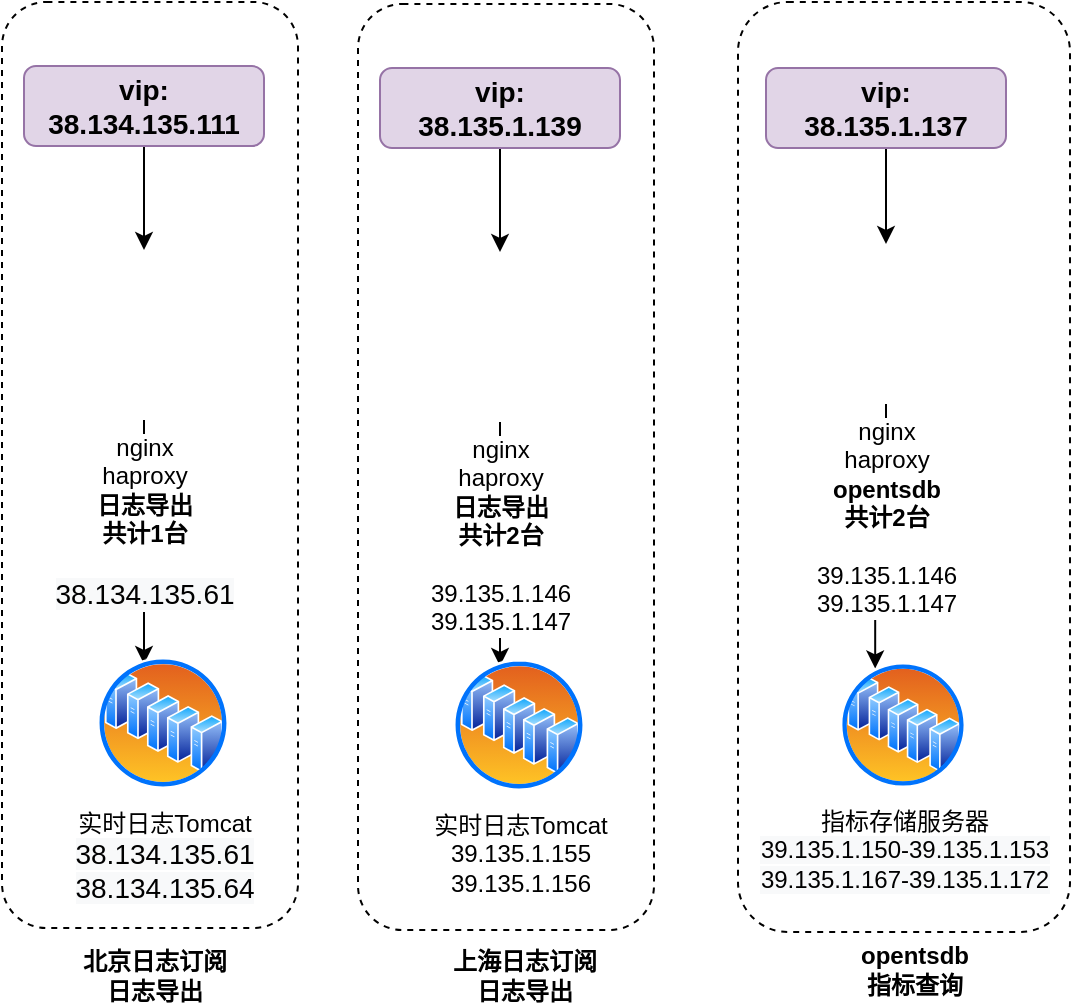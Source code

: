 <mxfile version="12.4.3" type="github" pages="1">
  <diagram id="0iBGP5u3g9o4V_hH5OBv" name="Page-1">
    <mxGraphModel dx="1008" dy="422" grid="0" gridSize="10" guides="1" tooltips="1" connect="1" arrows="1" fold="1" page="1" pageScale="1" pageWidth="1169" pageHeight="1654" math="0" shadow="0">
      <root>
        <mxCell id="0"/>
        <mxCell id="1" parent="0"/>
        <mxCell id="cmBnIo1Vy9P95I6EEXKT-17" value="" style="rounded=1;whiteSpace=wrap;html=1;dashed=1;" parent="1" vertex="1">
          <mxGeometry x="574" y="80" width="166" height="465" as="geometry"/>
        </mxCell>
        <mxCell id="cmBnIo1Vy9P95I6EEXKT-16" value="" style="rounded=1;whiteSpace=wrap;html=1;dashed=1;" parent="1" vertex="1">
          <mxGeometry x="384" y="81" width="148" height="463" as="geometry"/>
        </mxCell>
        <mxCell id="cmBnIo1Vy9P95I6EEXKT-11" value="" style="edgeStyle=orthogonalEdgeStyle;rounded=0;orthogonalLoop=1;jettySize=auto;html=1;" parent="1" source="cmBnIo1Vy9P95I6EEXKT-1" edge="1">
          <mxGeometry relative="1" as="geometry">
            <mxPoint x="455" y="338.5" as="targetPoint"/>
          </mxGeometry>
        </mxCell>
        <mxCell id="cmBnIo1Vy9P95I6EEXKT-15" style="edgeStyle=orthogonalEdgeStyle;rounded=0;orthogonalLoop=1;jettySize=auto;html=1;exitX=0.5;exitY=1;exitDx=0;exitDy=0;" parent="1" source="cmBnIo1Vy9P95I6EEXKT-1" edge="1">
          <mxGeometry relative="1" as="geometry">
            <mxPoint x="455" y="412" as="targetPoint"/>
          </mxGeometry>
        </mxCell>
        <mxCell id="cmBnIo1Vy9P95I6EEXKT-1" value="nginx&lt;br&gt;haproxy&lt;br&gt;&lt;b&gt;日志导出&lt;br&gt;共计2台&lt;/b&gt;&lt;br&gt;&lt;br&gt;39.135.1.146&lt;br&gt;39.135.1.147" style="shape=image;html=1;verticalAlign=top;verticalLabelPosition=bottom;labelBackgroundColor=#ffffff;imageAspect=0;aspect=fixed;image=https://cdn4.iconfinder.com/data/icons/logos-brands-5/24/nginx-128.png" parent="1" vertex="1">
          <mxGeometry x="412.5" y="205" width="85" height="85" as="geometry"/>
        </mxCell>
        <mxCell id="cmBnIo1Vy9P95I6EEXKT-14" style="edgeStyle=orthogonalEdgeStyle;rounded=0;orthogonalLoop=1;jettySize=auto;html=1;exitX=0.5;exitY=1;exitDx=0;exitDy=0;entryX=0.25;entryY=0;entryDx=0;entryDy=0;" parent="1" source="cmBnIo1Vy9P95I6EEXKT-2" target="cmBnIo1Vy9P95I6EEXKT-9" edge="1">
          <mxGeometry relative="1" as="geometry"/>
        </mxCell>
        <mxCell id="cmBnIo1Vy9P95I6EEXKT-2" value="nginx&lt;br&gt;haproxy&lt;br&gt;&lt;b&gt;opentsdb&lt;br&gt;共计2台&lt;br&gt;&lt;/b&gt;&lt;br&gt;39.135.1.146&lt;br&gt;39.135.1.147" style="shape=image;html=1;verticalAlign=top;verticalLabelPosition=bottom;labelBackgroundColor=#ffffff;imageAspect=0;aspect=fixed;image=https://cdn4.iconfinder.com/data/icons/logos-brands-5/24/nginx-128.png" parent="1" vertex="1">
          <mxGeometry x="608" y="201" width="80" height="80" as="geometry"/>
        </mxCell>
        <mxCell id="cmBnIo1Vy9P95I6EEXKT-7" style="edgeStyle=orthogonalEdgeStyle;rounded=0;orthogonalLoop=1;jettySize=auto;html=1;exitX=0.5;exitY=1;exitDx=0;exitDy=0;entryX=0.5;entryY=0;entryDx=0;entryDy=0;" parent="1" source="cmBnIo1Vy9P95I6EEXKT-4" target="cmBnIo1Vy9P95I6EEXKT-2" edge="1">
          <mxGeometry relative="1" as="geometry"/>
        </mxCell>
        <mxCell id="cmBnIo1Vy9P95I6EEXKT-4" value="&lt;font style=&quot;font-size: 14px&quot;&gt;&lt;b&gt;vip: &lt;br&gt;38.135.1.137&lt;/b&gt;&lt;/font&gt;" style="rounded=1;whiteSpace=wrap;html=1;fillColor=#e1d5e7;strokeColor=#9673a6;" parent="1" vertex="1">
          <mxGeometry x="588" y="113" width="120" height="40" as="geometry"/>
        </mxCell>
        <mxCell id="cmBnIo1Vy9P95I6EEXKT-8" value="实时日志Tomcat&lt;br&gt;39.135.1.155&lt;br&gt;39.135.1.156" style="aspect=fixed;perimeter=ellipsePerimeter;html=1;align=center;shadow=0;dashed=0;spacingTop=3;image;image=img/lib/active_directory/server_farm.svg;" parent="1" vertex="1">
          <mxGeometry x="431.5" y="408.5" width="66" height="66" as="geometry"/>
        </mxCell>
        <mxCell id="cmBnIo1Vy9P95I6EEXKT-9" value="指标存储服务器&lt;br&gt;&lt;span style=&quot;background-color: rgb(248 , 249 , 250)&quot;&gt;39.135.1.150-39.135.1.153&lt;/span&gt;&lt;br style=&quot;background-color: rgb(248 , 249 , 250)&quot;&gt;&lt;span style=&quot;background-color: rgb(248 , 249 , 250)&quot;&gt;39.135.1.167-39.135.1.172&lt;/span&gt;" style="aspect=fixed;perimeter=ellipsePerimeter;html=1;align=center;shadow=0;dashed=0;spacingTop=3;image;image=img/lib/active_directory/server_farm.svg;" parent="1" vertex="1">
          <mxGeometry x="625" y="410" width="63" height="63" as="geometry"/>
        </mxCell>
        <mxCell id="cmBnIo1Vy9P95I6EEXKT-18" value="&lt;b&gt;上海日志订阅&lt;br&gt;日志导出&lt;/b&gt;" style="text;html=1;strokeColor=none;fillColor=none;align=center;verticalAlign=middle;whiteSpace=wrap;rounded=0;dashed=1;" parent="1" vertex="1">
          <mxGeometry x="422" y="557" width="91" height="20" as="geometry"/>
        </mxCell>
        <mxCell id="cmBnIo1Vy9P95I6EEXKT-21" value="&lt;b&gt;opentsdb&lt;br&gt;指标查询&lt;/b&gt;" style="text;html=1;strokeColor=none;fillColor=none;align=center;verticalAlign=middle;whiteSpace=wrap;rounded=0;dashed=1;" parent="1" vertex="1">
          <mxGeometry x="617" y="554" width="91" height="20" as="geometry"/>
        </mxCell>
        <mxCell id="CActt4GfxvSZO8fPX1bQ-2" style="edgeStyle=orthogonalEdgeStyle;rounded=0;orthogonalLoop=1;jettySize=auto;html=1;exitX=0.5;exitY=1;exitDx=0;exitDy=0;" edge="1" parent="1" source="CActt4GfxvSZO8fPX1bQ-1" target="cmBnIo1Vy9P95I6EEXKT-1">
          <mxGeometry relative="1" as="geometry"/>
        </mxCell>
        <mxCell id="CActt4GfxvSZO8fPX1bQ-1" value="&lt;font style=&quot;font-size: 14px&quot;&gt;&lt;b&gt;vip: &lt;br&gt;38.135.1.139&lt;/b&gt;&lt;/font&gt;" style="rounded=1;whiteSpace=wrap;html=1;fillColor=#e1d5e7;strokeColor=#9673a6;" vertex="1" parent="1">
          <mxGeometry x="395" y="113" width="120" height="40" as="geometry"/>
        </mxCell>
        <mxCell id="CActt4GfxvSZO8fPX1bQ-11" value="" style="rounded=1;whiteSpace=wrap;html=1;dashed=1;" vertex="1" parent="1">
          <mxGeometry x="206" y="80" width="148" height="463" as="geometry"/>
        </mxCell>
        <mxCell id="CActt4GfxvSZO8fPX1bQ-12" value="" style="edgeStyle=orthogonalEdgeStyle;rounded=0;orthogonalLoop=1;jettySize=auto;html=1;" edge="1" parent="1" source="CActt4GfxvSZO8fPX1bQ-14">
          <mxGeometry relative="1" as="geometry">
            <mxPoint x="277" y="337.5" as="targetPoint"/>
          </mxGeometry>
        </mxCell>
        <mxCell id="CActt4GfxvSZO8fPX1bQ-13" style="edgeStyle=orthogonalEdgeStyle;rounded=0;orthogonalLoop=1;jettySize=auto;html=1;exitX=0.5;exitY=1;exitDx=0;exitDy=0;" edge="1" parent="1" source="CActt4GfxvSZO8fPX1bQ-14">
          <mxGeometry relative="1" as="geometry">
            <mxPoint x="277" y="411" as="targetPoint"/>
          </mxGeometry>
        </mxCell>
        <mxCell id="CActt4GfxvSZO8fPX1bQ-14" value="nginx&lt;br&gt;haproxy&lt;br&gt;&lt;b&gt;日志导出&lt;br&gt;共计1台&lt;/b&gt;&lt;br&gt;&lt;br&gt;&lt;span style=&quot;font-size: 14px ; white-space: normal ; background-color: rgb(248 , 249 , 250)&quot;&gt;38.134.135.61&lt;/span&gt;" style="shape=image;html=1;verticalAlign=top;verticalLabelPosition=bottom;labelBackgroundColor=#ffffff;imageAspect=0;aspect=fixed;image=https://cdn4.iconfinder.com/data/icons/logos-brands-5/24/nginx-128.png" vertex="1" parent="1">
          <mxGeometry x="234.5" y="204" width="85" height="85" as="geometry"/>
        </mxCell>
        <mxCell id="CActt4GfxvSZO8fPX1bQ-15" value="实时日志Tomcat&lt;br&gt;&lt;span style=&quot;font-size: 14px ; white-space: normal ; background-color: rgb(248 , 249 , 250)&quot;&gt;38.134.135.61&lt;br&gt;&lt;/span&gt;&lt;span style=&quot;font-size: 14px ; white-space: normal ; background-color: rgb(248 , 249 , 250)&quot;&gt;38.134.135.64&lt;/span&gt;&lt;span style=&quot;font-size: 14px ; white-space: normal ; background-color: rgb(248 , 249 , 250)&quot;&gt;&lt;br&gt;&lt;/span&gt;" style="aspect=fixed;perimeter=ellipsePerimeter;html=1;align=center;shadow=0;dashed=0;spacingTop=3;image;image=img/lib/active_directory/server_farm.svg;" vertex="1" parent="1">
          <mxGeometry x="253.5" y="407.5" width="66" height="66" as="geometry"/>
        </mxCell>
        <mxCell id="CActt4GfxvSZO8fPX1bQ-16" value="&lt;b&gt;北京日志订阅&lt;br&gt;日志导出&lt;/b&gt;" style="text;html=1;strokeColor=none;fillColor=none;align=center;verticalAlign=middle;whiteSpace=wrap;rounded=0;dashed=1;" vertex="1" parent="1">
          <mxGeometry x="242" y="557" width="81" height="20" as="geometry"/>
        </mxCell>
        <mxCell id="CActt4GfxvSZO8fPX1bQ-17" style="edgeStyle=orthogonalEdgeStyle;rounded=0;orthogonalLoop=1;jettySize=auto;html=1;exitX=0.5;exitY=1;exitDx=0;exitDy=0;" edge="1" parent="1" source="CActt4GfxvSZO8fPX1bQ-18" target="CActt4GfxvSZO8fPX1bQ-14">
          <mxGeometry relative="1" as="geometry"/>
        </mxCell>
        <mxCell id="CActt4GfxvSZO8fPX1bQ-18" value="&lt;font style=&quot;font-size: 14px&quot;&gt;&lt;b&gt;vip: &lt;br&gt;38.134.135.111&lt;/b&gt;&lt;/font&gt;" style="rounded=1;whiteSpace=wrap;html=1;fillColor=#e1d5e7;strokeColor=#9673a6;" vertex="1" parent="1">
          <mxGeometry x="217" y="112" width="120" height="40" as="geometry"/>
        </mxCell>
      </root>
    </mxGraphModel>
  </diagram>
</mxfile>
